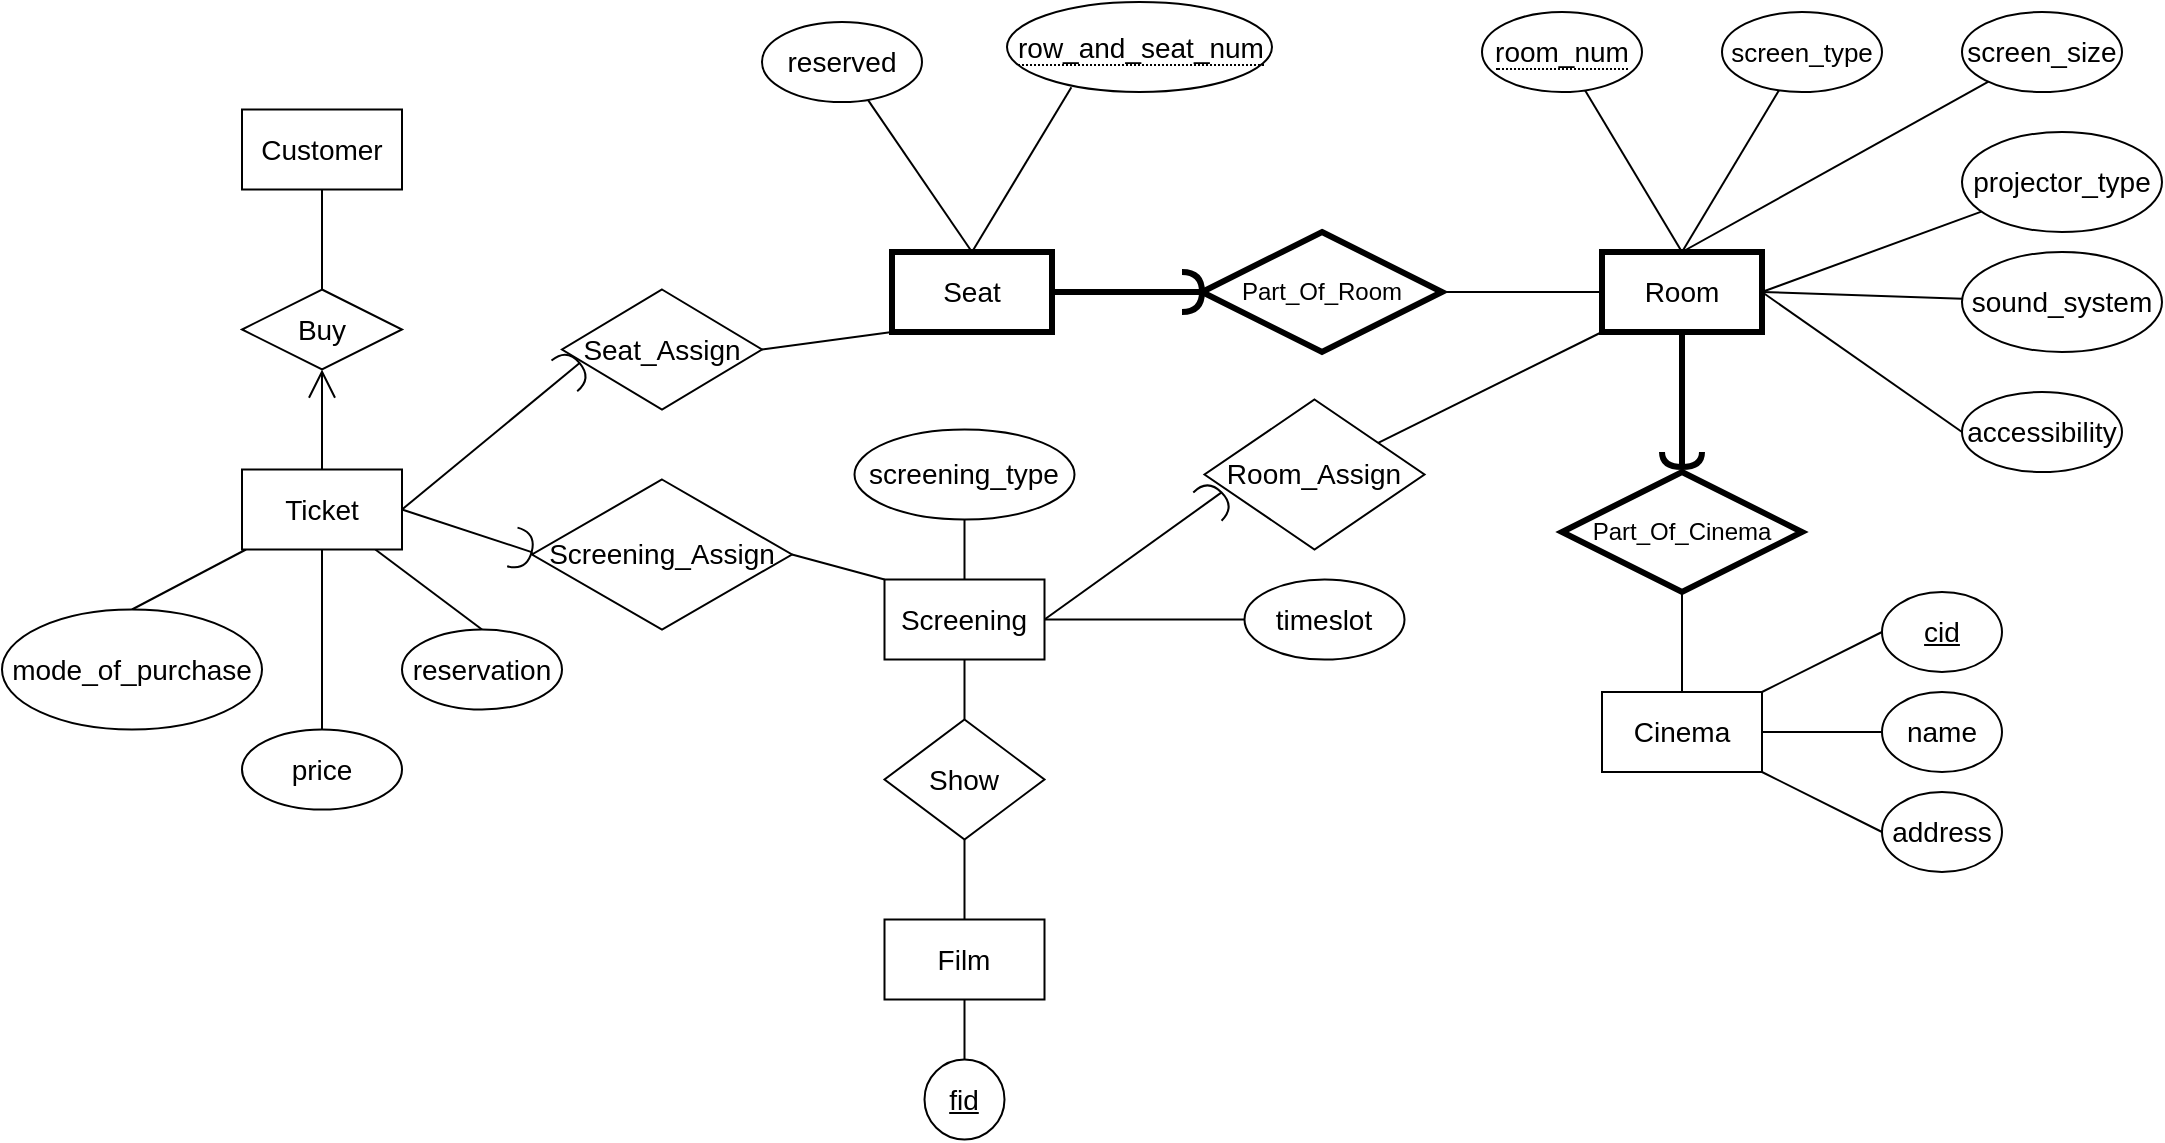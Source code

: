 <mxfile version="15.3.5" type="browser"><diagram id="ZBz6ZmZ6HQdOpH2JSQIE" name="Page-1"><mxGraphModel dx="868" dy="482" grid="1" gridSize="10" guides="1" tooltips="1" connect="1" arrows="1" fold="1" page="1" pageScale="1" pageWidth="1169" pageHeight="1654" math="0" shadow="0"><root><mxCell id="0"/><mxCell id="1" parent="0"/><mxCell id="MfJGpp-CtJIHkQ-yrzJT-9" value="&lt;font style=&quot;font-size: 14px;&quot;&gt;Cinema&lt;/font&gt;" style="whiteSpace=wrap;html=1;align=center;strokeWidth=1;fontSize=14;" parent="1" vertex="1"><mxGeometry x="840" y="745" width="80" height="40" as="geometry"/></mxCell><mxCell id="MfJGpp-CtJIHkQ-yrzJT-13" value="" style="endArrow=none;html=1;rounded=0;exitX=1;exitY=0.5;exitDx=0;exitDy=0;entryX=0;entryY=0.5;entryDx=0;entryDy=0;" parent="1" source="MfJGpp-CtJIHkQ-yrzJT-9" target="MfJGpp-CtJIHkQ-yrzJT-15" edge="1"><mxGeometry relative="1" as="geometry"><mxPoint x="610" y="735" as="sourcePoint"/><mxPoint x="1010" y="785" as="targetPoint"/></mxGeometry></mxCell><mxCell id="MfJGpp-CtJIHkQ-yrzJT-15" value="&lt;font style=&quot;font-size: 14px&quot;&gt;name&lt;/font&gt;" style="ellipse;whiteSpace=wrap;html=1;align=center;strokeWidth=1;" parent="1" vertex="1"><mxGeometry x="980" y="745" width="60" height="40" as="geometry"/></mxCell><mxCell id="MfJGpp-CtJIHkQ-yrzJT-16" value="&lt;font style=&quot;font-size: 14px&quot;&gt;address&lt;/font&gt;" style="ellipse;whiteSpace=wrap;html=1;align=center;strokeWidth=1;" parent="1" vertex="1"><mxGeometry x="980" y="795" width="60" height="40" as="geometry"/></mxCell><mxCell id="MfJGpp-CtJIHkQ-yrzJT-17" value="" style="endArrow=none;html=1;rounded=0;exitX=1;exitY=1;exitDx=0;exitDy=0;entryX=0;entryY=0.5;entryDx=0;entryDy=0;" parent="1" source="MfJGpp-CtJIHkQ-yrzJT-9" target="MfJGpp-CtJIHkQ-yrzJT-16" edge="1"><mxGeometry relative="1" as="geometry"><mxPoint x="930" y="795" as="sourcePoint"/><mxPoint x="1030" y="795" as="targetPoint"/></mxGeometry></mxCell><mxCell id="MfJGpp-CtJIHkQ-yrzJT-18" value="" style="endArrow=none;html=1;rounded=0;exitX=0.5;exitY=0;exitDx=0;exitDy=0;" parent="1" source="MfJGpp-CtJIHkQ-yrzJT-9" target="MfJGpp-CtJIHkQ-yrzJT-19" edge="1"><mxGeometry relative="1" as="geometry"><mxPoint x="930" y="795" as="sourcePoint"/><mxPoint x="880" y="685" as="targetPoint"/></mxGeometry></mxCell><mxCell id="MfJGpp-CtJIHkQ-yrzJT-19" value="Part_Of_Cinema" style="shape=rhombus;perimeter=rhombusPerimeter;whiteSpace=wrap;html=1;align=center;strokeWidth=3;" parent="1" vertex="1"><mxGeometry x="820" y="635" width="120" height="60" as="geometry"/></mxCell><mxCell id="MfJGpp-CtJIHkQ-yrzJT-20" value="Room" style="whiteSpace=wrap;html=1;align=center;strokeWidth=3;fontSize=14;" parent="1" vertex="1"><mxGeometry x="840" y="525" width="80" height="40" as="geometry"/></mxCell><mxCell id="MfJGpp-CtJIHkQ-yrzJT-32" style="edgeStyle=none;rounded=0;orthogonalLoop=1;jettySize=auto;html=1;endArrow=none;" parent="1" source="MfJGpp-CtJIHkQ-yrzJT-29" target="MfJGpp-CtJIHkQ-yrzJT-19" edge="1"><mxGeometry relative="1" as="geometry"/></mxCell><mxCell id="MfJGpp-CtJIHkQ-yrzJT-29" value="" style="shape=requiredInterface;html=1;verticalLabelPosition=bottom;strokeWidth=3;rotation=90;" parent="1" vertex="1"><mxGeometry x="876.25" y="618.75" width="7.5" height="20" as="geometry"/></mxCell><mxCell id="MfJGpp-CtJIHkQ-yrzJT-30" style="edgeStyle=none;rounded=0;orthogonalLoop=1;jettySize=auto;html=1;exitX=1;exitY=0.5;exitDx=0;exitDy=0;exitPerimeter=0;endArrow=none;entryX=0.5;entryY=1;entryDx=0;entryDy=0;strokeWidth=3;" parent="1" source="MfJGpp-CtJIHkQ-yrzJT-29" target="MfJGpp-CtJIHkQ-yrzJT-20" edge="1"><mxGeometry x="360" y="675" as="geometry"><mxPoint x="400" y="685" as="targetPoint"/></mxGeometry></mxCell><mxCell id="MfJGpp-CtJIHkQ-yrzJT-38" style="edgeStyle=none;rounded=0;orthogonalLoop=1;jettySize=auto;html=1;entryX=0.5;entryY=0;entryDx=0;entryDy=0;endArrow=none;strokeWidth=1;" parent="1" source="MfJGpp-CtJIHkQ-yrzJT-37" target="MfJGpp-CtJIHkQ-yrzJT-20" edge="1"><mxGeometry relative="1" as="geometry"/></mxCell><mxCell id="MfJGpp-CtJIHkQ-yrzJT-37" value="&lt;span style=&quot;border-bottom: 1px dotted ; font-size: 14px&quot;&gt;room_num&lt;/span&gt;" style="ellipse;whiteSpace=wrap;html=1;align=center;strokeWidth=1;fontStyle=0" parent="1" vertex="1"><mxGeometry x="780" y="405" width="80" height="40" as="geometry"/></mxCell><mxCell id="MfJGpp-CtJIHkQ-yrzJT-40" style="edgeStyle=none;rounded=0;orthogonalLoop=1;jettySize=auto;html=1;entryX=0.5;entryY=0;entryDx=0;entryDy=0;endArrow=none;strokeWidth=1;" parent="1" source="MfJGpp-CtJIHkQ-yrzJT-39" target="MfJGpp-CtJIHkQ-yrzJT-20" edge="1"><mxGeometry relative="1" as="geometry"/></mxCell><mxCell id="MfJGpp-CtJIHkQ-yrzJT-39" value="screen_type" style="ellipse;whiteSpace=wrap;html=1;align=center;strokeWidth=1;fontSize=13;" parent="1" vertex="1"><mxGeometry x="900" y="405" width="80" height="40" as="geometry"/></mxCell><mxCell id="MfJGpp-CtJIHkQ-yrzJT-44" style="edgeStyle=none;rounded=0;orthogonalLoop=1;jettySize=auto;html=1;entryX=1;entryY=0.5;entryDx=0;entryDy=0;fontSize=14;endArrow=none;strokeWidth=1;" parent="1" source="MfJGpp-CtJIHkQ-yrzJT-41" target="MfJGpp-CtJIHkQ-yrzJT-20" edge="1"><mxGeometry relative="1" as="geometry"/></mxCell><mxCell id="MfJGpp-CtJIHkQ-yrzJT-41" value="projector_type" style="ellipse;whiteSpace=wrap;html=1;align=center;fontSize=14;strokeWidth=1;" parent="1" vertex="1"><mxGeometry x="1020" y="465" width="100" height="50" as="geometry"/></mxCell><mxCell id="MfJGpp-CtJIHkQ-yrzJT-43" style="edgeStyle=none;rounded=0;orthogonalLoop=1;jettySize=auto;html=1;fontSize=13;endArrow=none;strokeWidth=1;entryX=0.5;entryY=0;entryDx=0;entryDy=0;" parent="1" source="MfJGpp-CtJIHkQ-yrzJT-42" target="MfJGpp-CtJIHkQ-yrzJT-20" edge="1"><mxGeometry relative="1" as="geometry"><mxPoint x="920" y="545" as="targetPoint"/></mxGeometry></mxCell><mxCell id="MfJGpp-CtJIHkQ-yrzJT-42" value="screen_size" style="ellipse;whiteSpace=wrap;html=1;align=center;strokeWidth=1;fontSize=14;" parent="1" vertex="1"><mxGeometry x="1020" y="405" width="80" height="40" as="geometry"/></mxCell><mxCell id="MfJGpp-CtJIHkQ-yrzJT-47" style="edgeStyle=none;rounded=0;orthogonalLoop=1;jettySize=auto;html=1;entryX=1;entryY=0.5;entryDx=0;entryDy=0;fontSize=14;endArrow=none;strokeWidth=1;" parent="1" source="MfJGpp-CtJIHkQ-yrzJT-45" target="MfJGpp-CtJIHkQ-yrzJT-20" edge="1"><mxGeometry relative="1" as="geometry"/></mxCell><mxCell id="MfJGpp-CtJIHkQ-yrzJT-45" value="sound_system" style="ellipse;whiteSpace=wrap;html=1;align=center;fontSize=14;strokeWidth=1;" parent="1" vertex="1"><mxGeometry x="1020" y="525" width="100" height="50" as="geometry"/></mxCell><mxCell id="MfJGpp-CtJIHkQ-yrzJT-49" style="edgeStyle=none;rounded=0;orthogonalLoop=1;jettySize=auto;html=1;entryX=1;entryY=0.5;entryDx=0;entryDy=0;fontSize=14;endArrow=none;strokeWidth=1;exitX=0;exitY=0.5;exitDx=0;exitDy=0;" parent="1" source="MfJGpp-CtJIHkQ-yrzJT-48" target="MfJGpp-CtJIHkQ-yrzJT-20" edge="1"><mxGeometry relative="1" as="geometry"/></mxCell><mxCell id="MfJGpp-CtJIHkQ-yrzJT-48" value="accessibility" style="ellipse;whiteSpace=wrap;html=1;align=center;fontSize=14;strokeWidth=1;" parent="1" vertex="1"><mxGeometry x="1020" y="595" width="80" height="40" as="geometry"/></mxCell><mxCell id="MfJGpp-CtJIHkQ-yrzJT-51" style="edgeStyle=none;rounded=0;orthogonalLoop=1;jettySize=auto;html=1;entryX=0;entryY=0.5;entryDx=0;entryDy=0;fontSize=14;endArrow=none;strokeWidth=1;" parent="1" source="MfJGpp-CtJIHkQ-yrzJT-50" target="MfJGpp-CtJIHkQ-yrzJT-20" edge="1"><mxGeometry relative="1" as="geometry"/></mxCell><mxCell id="MfJGpp-CtJIHkQ-yrzJT-50" value="Part_Of_Room" style="shape=rhombus;perimeter=rhombusPerimeter;whiteSpace=wrap;html=1;align=center;strokeWidth=3;" parent="1" vertex="1"><mxGeometry x="640" y="515" width="120" height="60" as="geometry"/></mxCell><mxCell id="MfJGpp-CtJIHkQ-yrzJT-79" style="edgeStyle=none;rounded=0;orthogonalLoop=1;jettySize=auto;html=1;entryX=1;entryY=0.5;entryDx=0;entryDy=0;fontSize=14;endArrow=none;strokeWidth=1;exitX=0;exitY=1;exitDx=0;exitDy=0;" parent="1" source="MfJGpp-CtJIHkQ-yrzJT-52" target="MfJGpp-CtJIHkQ-yrzJT-78" edge="1"><mxGeometry relative="1" as="geometry"/></mxCell><mxCell id="MfJGpp-CtJIHkQ-yrzJT-52" value="Seat" style="whiteSpace=wrap;html=1;align=center;strokeWidth=3;fontSize=14;" parent="1" vertex="1"><mxGeometry x="485" y="525" width="80" height="40" as="geometry"/></mxCell><mxCell id="MfJGpp-CtJIHkQ-yrzJT-53" style="edgeStyle=none;rounded=0;orthogonalLoop=1;jettySize=auto;html=1;exitX=0;exitY=0.5;exitDx=0;exitDy=0;endArrow=none;entryX=1;entryY=0.5;entryDx=0;entryDy=0;strokeWidth=3;" parent="1" source="MfJGpp-CtJIHkQ-yrzJT-50" target="MfJGpp-CtJIHkQ-yrzJT-52" edge="1"><mxGeometry x="370" y="685" as="geometry"><mxPoint x="890" y="642.5" as="sourcePoint"/><mxPoint x="890" y="575" as="targetPoint"/></mxGeometry></mxCell><mxCell id="MfJGpp-CtJIHkQ-yrzJT-54" value="" style="shape=requiredInterface;html=1;verticalLabelPosition=bottom;strokeWidth=3;rotation=0;" parent="1" vertex="1"><mxGeometry x="630" y="535" width="10" height="20" as="geometry"/></mxCell><mxCell id="MfJGpp-CtJIHkQ-yrzJT-56" value="" style="edgeStyle=none;rounded=0;orthogonalLoop=1;jettySize=auto;html=1;fontSize=14;endArrow=none;strokeWidth=1;exitX=0.243;exitY=0.947;exitDx=0;exitDy=0;exitPerimeter=0;entryX=0.5;entryY=0;entryDx=0;entryDy=0;" parent="1" source="MfJGpp-CtJIHkQ-yrzJT-102" target="MfJGpp-CtJIHkQ-yrzJT-52" edge="1"><mxGeometry relative="1" as="geometry"><mxPoint x="581.026" y="448.717" as="sourcePoint"/><mxPoint x="585" y="510" as="targetPoint"/></mxGeometry></mxCell><mxCell id="MfJGpp-CtJIHkQ-yrzJT-58" style="edgeStyle=none;rounded=0;orthogonalLoop=1;jettySize=auto;html=1;entryX=0.5;entryY=0;entryDx=0;entryDy=0;fontSize=14;endArrow=none;strokeWidth=1;" parent="1" source="MfJGpp-CtJIHkQ-yrzJT-57" target="MfJGpp-CtJIHkQ-yrzJT-52" edge="1"><mxGeometry relative="1" as="geometry"/></mxCell><mxCell id="MfJGpp-CtJIHkQ-yrzJT-57" value="reserved" style="ellipse;whiteSpace=wrap;html=1;align=center;fontSize=14;strokeWidth=1;" parent="1" vertex="1"><mxGeometry x="420" y="410" width="80" height="40" as="geometry"/></mxCell><mxCell id="MfJGpp-CtJIHkQ-yrzJT-68" style="edgeStyle=none;rounded=0;orthogonalLoop=1;jettySize=auto;html=1;entryX=0;entryY=0.5;entryDx=0;entryDy=0;fontSize=14;endArrow=none;strokeWidth=1;" parent="1" source="MfJGpp-CtJIHkQ-yrzJT-59" target="MfJGpp-CtJIHkQ-yrzJT-67" edge="1"><mxGeometry relative="1" as="geometry"/></mxCell><mxCell id="oUzoHZB1dg7fqi0qXXgi-7" style="edgeStyle=none;curved=1;rounded=0;orthogonalLoop=1;jettySize=auto;html=1;entryX=1;entryY=0.5;entryDx=0;entryDy=0;endArrow=none;startSize=14;endSize=14;sourcePerimeterSpacing=8;targetPerimeterSpacing=8;endFill=0;exitX=0;exitY=0;exitDx=0;exitDy=0;" edge="1" parent="1" source="MfJGpp-CtJIHkQ-yrzJT-59" target="oUzoHZB1dg7fqi0qXXgi-3"><mxGeometry relative="1" as="geometry"/></mxCell><mxCell id="MfJGpp-CtJIHkQ-yrzJT-59" value="Screening" style="whiteSpace=wrap;html=1;align=center;fontSize=14;strokeWidth=1;" parent="1" vertex="1"><mxGeometry x="481.25" y="688.75" width="80" height="40" as="geometry"/></mxCell><mxCell id="MfJGpp-CtJIHkQ-yrzJT-61" style="edgeStyle=none;rounded=0;orthogonalLoop=1;jettySize=auto;html=1;entryX=0;entryY=1;entryDx=0;entryDy=0;fontSize=14;endArrow=none;strokeWidth=1;" parent="1" source="MfJGpp-CtJIHkQ-yrzJT-60" target="MfJGpp-CtJIHkQ-yrzJT-20" edge="1"><mxGeometry relative="1" as="geometry"/></mxCell><mxCell id="MfJGpp-CtJIHkQ-yrzJT-60" value="Room_Assign" style="shape=rhombus;perimeter=rhombusPerimeter;whiteSpace=wrap;html=1;align=center;strokeWidth=1;fontSize=14;" parent="1" vertex="1"><mxGeometry x="641.25" y="598.75" width="110" height="75" as="geometry"/></mxCell><mxCell id="MfJGpp-CtJIHkQ-yrzJT-66" style="edgeStyle=none;rounded=0;orthogonalLoop=1;jettySize=auto;html=1;entryX=0.5;entryY=0;entryDx=0;entryDy=0;fontSize=14;endArrow=none;strokeWidth=1;" parent="1" source="MfJGpp-CtJIHkQ-yrzJT-65" target="MfJGpp-CtJIHkQ-yrzJT-59" edge="1"><mxGeometry relative="1" as="geometry"/></mxCell><mxCell id="MfJGpp-CtJIHkQ-yrzJT-65" value="screening_type" style="ellipse;whiteSpace=wrap;html=1;align=center;fontSize=14;strokeWidth=1;" parent="1" vertex="1"><mxGeometry x="466.25" y="613.75" width="110" height="45" as="geometry"/></mxCell><mxCell id="MfJGpp-CtJIHkQ-yrzJT-67" value="timeslot" style="ellipse;whiteSpace=wrap;html=1;align=center;fontSize=14;strokeWidth=1;" parent="1" vertex="1"><mxGeometry x="661.25" y="688.75" width="80" height="40" as="geometry"/></mxCell><mxCell id="MfJGpp-CtJIHkQ-yrzJT-70" style="edgeStyle=none;rounded=0;orthogonalLoop=1;jettySize=auto;html=1;entryX=0.5;entryY=1;entryDx=0;entryDy=0;fontSize=14;endArrow=none;strokeWidth=1;" parent="1" source="MfJGpp-CtJIHkQ-yrzJT-69" target="MfJGpp-CtJIHkQ-yrzJT-59" edge="1"><mxGeometry relative="1" as="geometry"/></mxCell><mxCell id="MfJGpp-CtJIHkQ-yrzJT-69" value="Show" style="shape=rhombus;perimeter=rhombusPerimeter;whiteSpace=wrap;html=1;align=center;fontSize=14;strokeWidth=1;" parent="1" vertex="1"><mxGeometry x="481.25" y="758.75" width="80" height="60" as="geometry"/></mxCell><mxCell id="MfJGpp-CtJIHkQ-yrzJT-72" style="edgeStyle=none;rounded=0;orthogonalLoop=1;jettySize=auto;html=1;entryX=0.5;entryY=1;entryDx=0;entryDy=0;fontSize=14;endArrow=none;strokeWidth=1;" parent="1" source="MfJGpp-CtJIHkQ-yrzJT-71" target="MfJGpp-CtJIHkQ-yrzJT-69" edge="1"><mxGeometry relative="1" as="geometry"/></mxCell><mxCell id="MfJGpp-CtJIHkQ-yrzJT-77" style="edgeStyle=none;rounded=0;orthogonalLoop=1;jettySize=auto;html=1;entryX=0.5;entryY=0;entryDx=0;entryDy=0;fontSize=14;endArrow=none;strokeWidth=1;" parent="1" source="MfJGpp-CtJIHkQ-yrzJT-71" target="MfJGpp-CtJIHkQ-yrzJT-76" edge="1"><mxGeometry relative="1" as="geometry"><mxPoint x="641.25" y="1028.75" as="targetPoint"/></mxGeometry></mxCell><mxCell id="MfJGpp-CtJIHkQ-yrzJT-71" value="Film" style="whiteSpace=wrap;html=1;align=center;fontSize=14;strokeWidth=1;" parent="1" vertex="1"><mxGeometry x="481.25" y="858.75" width="80" height="40" as="geometry"/></mxCell><mxCell id="MfJGpp-CtJIHkQ-yrzJT-76" value="fid" style="ellipse;whiteSpace=wrap;html=1;align=center;fontStyle=4;fontSize=14;strokeWidth=1;" parent="1" vertex="1"><mxGeometry x="501.25" y="928.75" width="40" height="40" as="geometry"/></mxCell><mxCell id="MfJGpp-CtJIHkQ-yrzJT-78" value="Seat_Assign" style="shape=rhombus;perimeter=rhombusPerimeter;whiteSpace=wrap;html=1;align=center;fontSize=14;strokeWidth=1;" parent="1" vertex="1"><mxGeometry x="320" y="543.75" width="100" height="60" as="geometry"/></mxCell><mxCell id="MfJGpp-CtJIHkQ-yrzJT-86" style="edgeStyle=none;rounded=0;orthogonalLoop=1;jettySize=auto;html=1;entryX=0.5;entryY=0;entryDx=0;entryDy=0;fontSize=14;endArrow=none;strokeWidth=1;" parent="1" source="MfJGpp-CtJIHkQ-yrzJT-80" target="MfJGpp-CtJIHkQ-yrzJT-85" edge="1"><mxGeometry relative="1" as="geometry"/></mxCell><mxCell id="MfJGpp-CtJIHkQ-yrzJT-88" style="edgeStyle=none;rounded=0;orthogonalLoop=1;jettySize=auto;html=1;fontSize=14;endArrow=none;strokeWidth=1;" parent="1" source="MfJGpp-CtJIHkQ-yrzJT-80" target="MfJGpp-CtJIHkQ-yrzJT-87" edge="1"><mxGeometry relative="1" as="geometry"/></mxCell><mxCell id="MfJGpp-CtJIHkQ-yrzJT-90" style="edgeStyle=none;rounded=0;orthogonalLoop=1;jettySize=auto;html=1;entryX=0.5;entryY=0;entryDx=0;entryDy=0;fontSize=14;endArrow=none;strokeWidth=1;" parent="1" source="MfJGpp-CtJIHkQ-yrzJT-80" target="MfJGpp-CtJIHkQ-yrzJT-89" edge="1"><mxGeometry relative="1" as="geometry"/></mxCell><mxCell id="MfJGpp-CtJIHkQ-yrzJT-80" value="Ticket" style="whiteSpace=wrap;html=1;align=center;fontSize=14;strokeWidth=1;" parent="1" vertex="1"><mxGeometry x="160" y="633.75" width="80" height="40" as="geometry"/></mxCell><mxCell id="MfJGpp-CtJIHkQ-yrzJT-85" value="mode_of_purchase" style="ellipse;whiteSpace=wrap;html=1;align=center;fontSize=14;strokeWidth=1;" parent="1" vertex="1"><mxGeometry x="40" y="703.75" width="130" height="60" as="geometry"/></mxCell><mxCell id="MfJGpp-CtJIHkQ-yrzJT-87" value="price" style="ellipse;whiteSpace=wrap;html=1;align=center;fontSize=14;strokeWidth=1;" parent="1" vertex="1"><mxGeometry x="160" y="763.75" width="80" height="40" as="geometry"/></mxCell><mxCell id="MfJGpp-CtJIHkQ-yrzJT-89" value="reservation" style="ellipse;whiteSpace=wrap;html=1;align=center;fontSize=14;strokeWidth=1;" parent="1" vertex="1"><mxGeometry x="240" y="713.75" width="80" height="40" as="geometry"/></mxCell><mxCell id="MfJGpp-CtJIHkQ-yrzJT-91" value="" style="endArrow=open;endFill=1;endSize=12;html=1;fontSize=14;strokeWidth=1;exitX=0.5;exitY=0;exitDx=0;exitDy=0;" parent="1" source="MfJGpp-CtJIHkQ-yrzJT-80" target="MfJGpp-CtJIHkQ-yrzJT-92" edge="1"><mxGeometry width="160" relative="1" as="geometry"><mxPoint x="230" y="703.75" as="sourcePoint"/><mxPoint x="390" y="703.75" as="targetPoint"/></mxGeometry></mxCell><mxCell id="MfJGpp-CtJIHkQ-yrzJT-94" style="edgeStyle=none;rounded=0;orthogonalLoop=1;jettySize=auto;html=1;entryX=0.5;entryY=1;entryDx=0;entryDy=0;fontSize=14;endArrow=none;strokeWidth=1;" parent="1" source="MfJGpp-CtJIHkQ-yrzJT-92" target="MfJGpp-CtJIHkQ-yrzJT-93" edge="1"><mxGeometry relative="1" as="geometry"/></mxCell><mxCell id="MfJGpp-CtJIHkQ-yrzJT-92" value="Buy" style="shape=rhombus;perimeter=rhombusPerimeter;whiteSpace=wrap;html=1;align=center;fontSize=14;strokeWidth=1;" parent="1" vertex="1"><mxGeometry x="160" y="543.75" width="80" height="40" as="geometry"/></mxCell><mxCell id="MfJGpp-CtJIHkQ-yrzJT-93" value="Customer" style="whiteSpace=wrap;html=1;align=center;fontSize=14;strokeWidth=1;" parent="1" vertex="1"><mxGeometry x="160" y="453.75" width="80" height="40" as="geometry"/></mxCell><mxCell id="MfJGpp-CtJIHkQ-yrzJT-97" value="" style="shape=requiredInterface;html=1;verticalLabelPosition=bottom;fontSize=14;strokeWidth=1;rotation=-40;" parent="1" vertex="1"><mxGeometry x="320" y="573.75" width="10" height="20" as="geometry"/></mxCell><mxCell id="MfJGpp-CtJIHkQ-yrzJT-98" value="" style="endArrow=none;html=1;rounded=0;fontSize=14;strokeWidth=1;exitX=1;exitY=0.5;exitDx=0;exitDy=0;entryX=1;entryY=0.5;entryDx=0;entryDy=0;entryPerimeter=0;" parent="1" source="MfJGpp-CtJIHkQ-yrzJT-80" target="MfJGpp-CtJIHkQ-yrzJT-97" edge="1"><mxGeometry relative="1" as="geometry"><mxPoint x="240" y="653.75" as="sourcePoint"/><mxPoint x="340" y="593.75" as="targetPoint"/></mxGeometry></mxCell><mxCell id="MfJGpp-CtJIHkQ-yrzJT-102" value="&lt;span style=&quot;border-bottom: 1px dotted&quot;&gt;row_and_seat_num&lt;/span&gt;" style="ellipse;whiteSpace=wrap;html=1;align=center;fontSize=14;strokeWidth=1;" parent="1" vertex="1"><mxGeometry x="542.5" y="400" width="132.5" height="45" as="geometry"/></mxCell><mxCell id="4X8LlXGPQ-LXPMOrauJV-16" value="" style="endArrow=none;html=1;rounded=0;exitX=1;exitY=0;exitDx=0;exitDy=0;entryX=0;entryY=0.5;entryDx=0;entryDy=0;" parent="1" source="MfJGpp-CtJIHkQ-yrzJT-9" target="4X8LlXGPQ-LXPMOrauJV-17" edge="1"><mxGeometry relative="1" as="geometry"><mxPoint x="930" y="795" as="sourcePoint"/><mxPoint x="980" y="715" as="targetPoint"/></mxGeometry></mxCell><mxCell id="4X8LlXGPQ-LXPMOrauJV-17" value="cid" style="ellipse;whiteSpace=wrap;html=1;align=center;fontStyle=4;hachureGap=4;pointerEvents=0;strokeWidth=1;fontSize=14;" parent="1" vertex="1"><mxGeometry x="980" y="695" width="60" height="40" as="geometry"/></mxCell><mxCell id="4X8LlXGPQ-LXPMOrauJV-18" value="" style="edgeStyle=none;rounded=0;orthogonalLoop=1;jettySize=auto;html=1;exitX=1;exitY=0.5;exitDx=0;exitDy=0;entryX=0.081;entryY=0.619;entryDx=0;entryDy=0;fontSize=14;endArrow=none;strokeWidth=1;entryPerimeter=0;startArrow=none;" parent="1" source="MfJGpp-CtJIHkQ-yrzJT-99" target="MfJGpp-CtJIHkQ-yrzJT-60" edge="1"><mxGeometry relative="1" as="geometry"><mxPoint x="561.25" y="708.75" as="sourcePoint"/><mxPoint x="641.25" y="631.25" as="targetPoint"/></mxGeometry></mxCell><mxCell id="MfJGpp-CtJIHkQ-yrzJT-99" value="" style="shape=requiredInterface;html=1;verticalLabelPosition=bottom;fontSize=14;strokeWidth=1;rotation=-45;" parent="1" vertex="1"><mxGeometry x="641.25" y="638.75" width="10" height="20" as="geometry"/></mxCell><mxCell id="4X8LlXGPQ-LXPMOrauJV-21" value="" style="edgeStyle=none;rounded=0;orthogonalLoop=1;jettySize=auto;html=1;exitX=1;exitY=0.5;exitDx=0;exitDy=0;entryX=1;entryY=0.5;entryDx=0;entryDy=0;fontSize=14;endArrow=none;strokeWidth=1;entryPerimeter=0;" parent="1" source="MfJGpp-CtJIHkQ-yrzJT-59" target="MfJGpp-CtJIHkQ-yrzJT-99" edge="1"><mxGeometry relative="1" as="geometry"><mxPoint x="561.25" y="708.75" as="sourcePoint"/><mxPoint x="650.16" y="645.175" as="targetPoint"/></mxGeometry></mxCell><mxCell id="oUzoHZB1dg7fqi0qXXgi-3" value="Screening_Assign" style="shape=rhombus;perimeter=rhombusPerimeter;whiteSpace=wrap;html=1;align=center;fontSize=14;strokeWidth=1;" vertex="1" parent="1"><mxGeometry x="305" y="638.75" width="130" height="75" as="geometry"/></mxCell><mxCell id="oUzoHZB1dg7fqi0qXXgi-4" value="" style="endArrow=none;html=1;rounded=0;fontSize=14;strokeWidth=1;exitX=1;exitY=0.5;exitDx=0;exitDy=0;entryX=0;entryY=0.5;entryDx=0;entryDy=0;startArrow=none;" edge="1" parent="1" source="oUzoHZB1dg7fqi0qXXgi-5" target="oUzoHZB1dg7fqi0qXXgi-3"><mxGeometry relative="1" as="geometry"><mxPoint x="250" y="663.75" as="sourcePoint"/><mxPoint x="338.83" y="590.536" as="targetPoint"/></mxGeometry></mxCell><mxCell id="oUzoHZB1dg7fqi0qXXgi-5" value="" style="shape=requiredInterface;html=1;verticalLabelPosition=bottom;fontSize=14;strokeWidth=1;rotation=15;" vertex="1" parent="1"><mxGeometry x="295" y="663.75" width="10" height="20" as="geometry"/></mxCell><mxCell id="oUzoHZB1dg7fqi0qXXgi-6" value="" style="endArrow=none;html=1;rounded=0;fontSize=14;strokeWidth=1;exitX=1;exitY=0.5;exitDx=0;exitDy=0;entryX=1;entryY=0.5;entryDx=0;entryDy=0;entryPerimeter=0;" edge="1" parent="1" source="MfJGpp-CtJIHkQ-yrzJT-80" target="oUzoHZB1dg7fqi0qXXgi-5"><mxGeometry relative="1" as="geometry"><mxPoint x="240" y="653.75" as="sourcePoint"/><mxPoint x="305" y="676.25" as="targetPoint"/></mxGeometry></mxCell></root></mxGraphModel></diagram></mxfile>